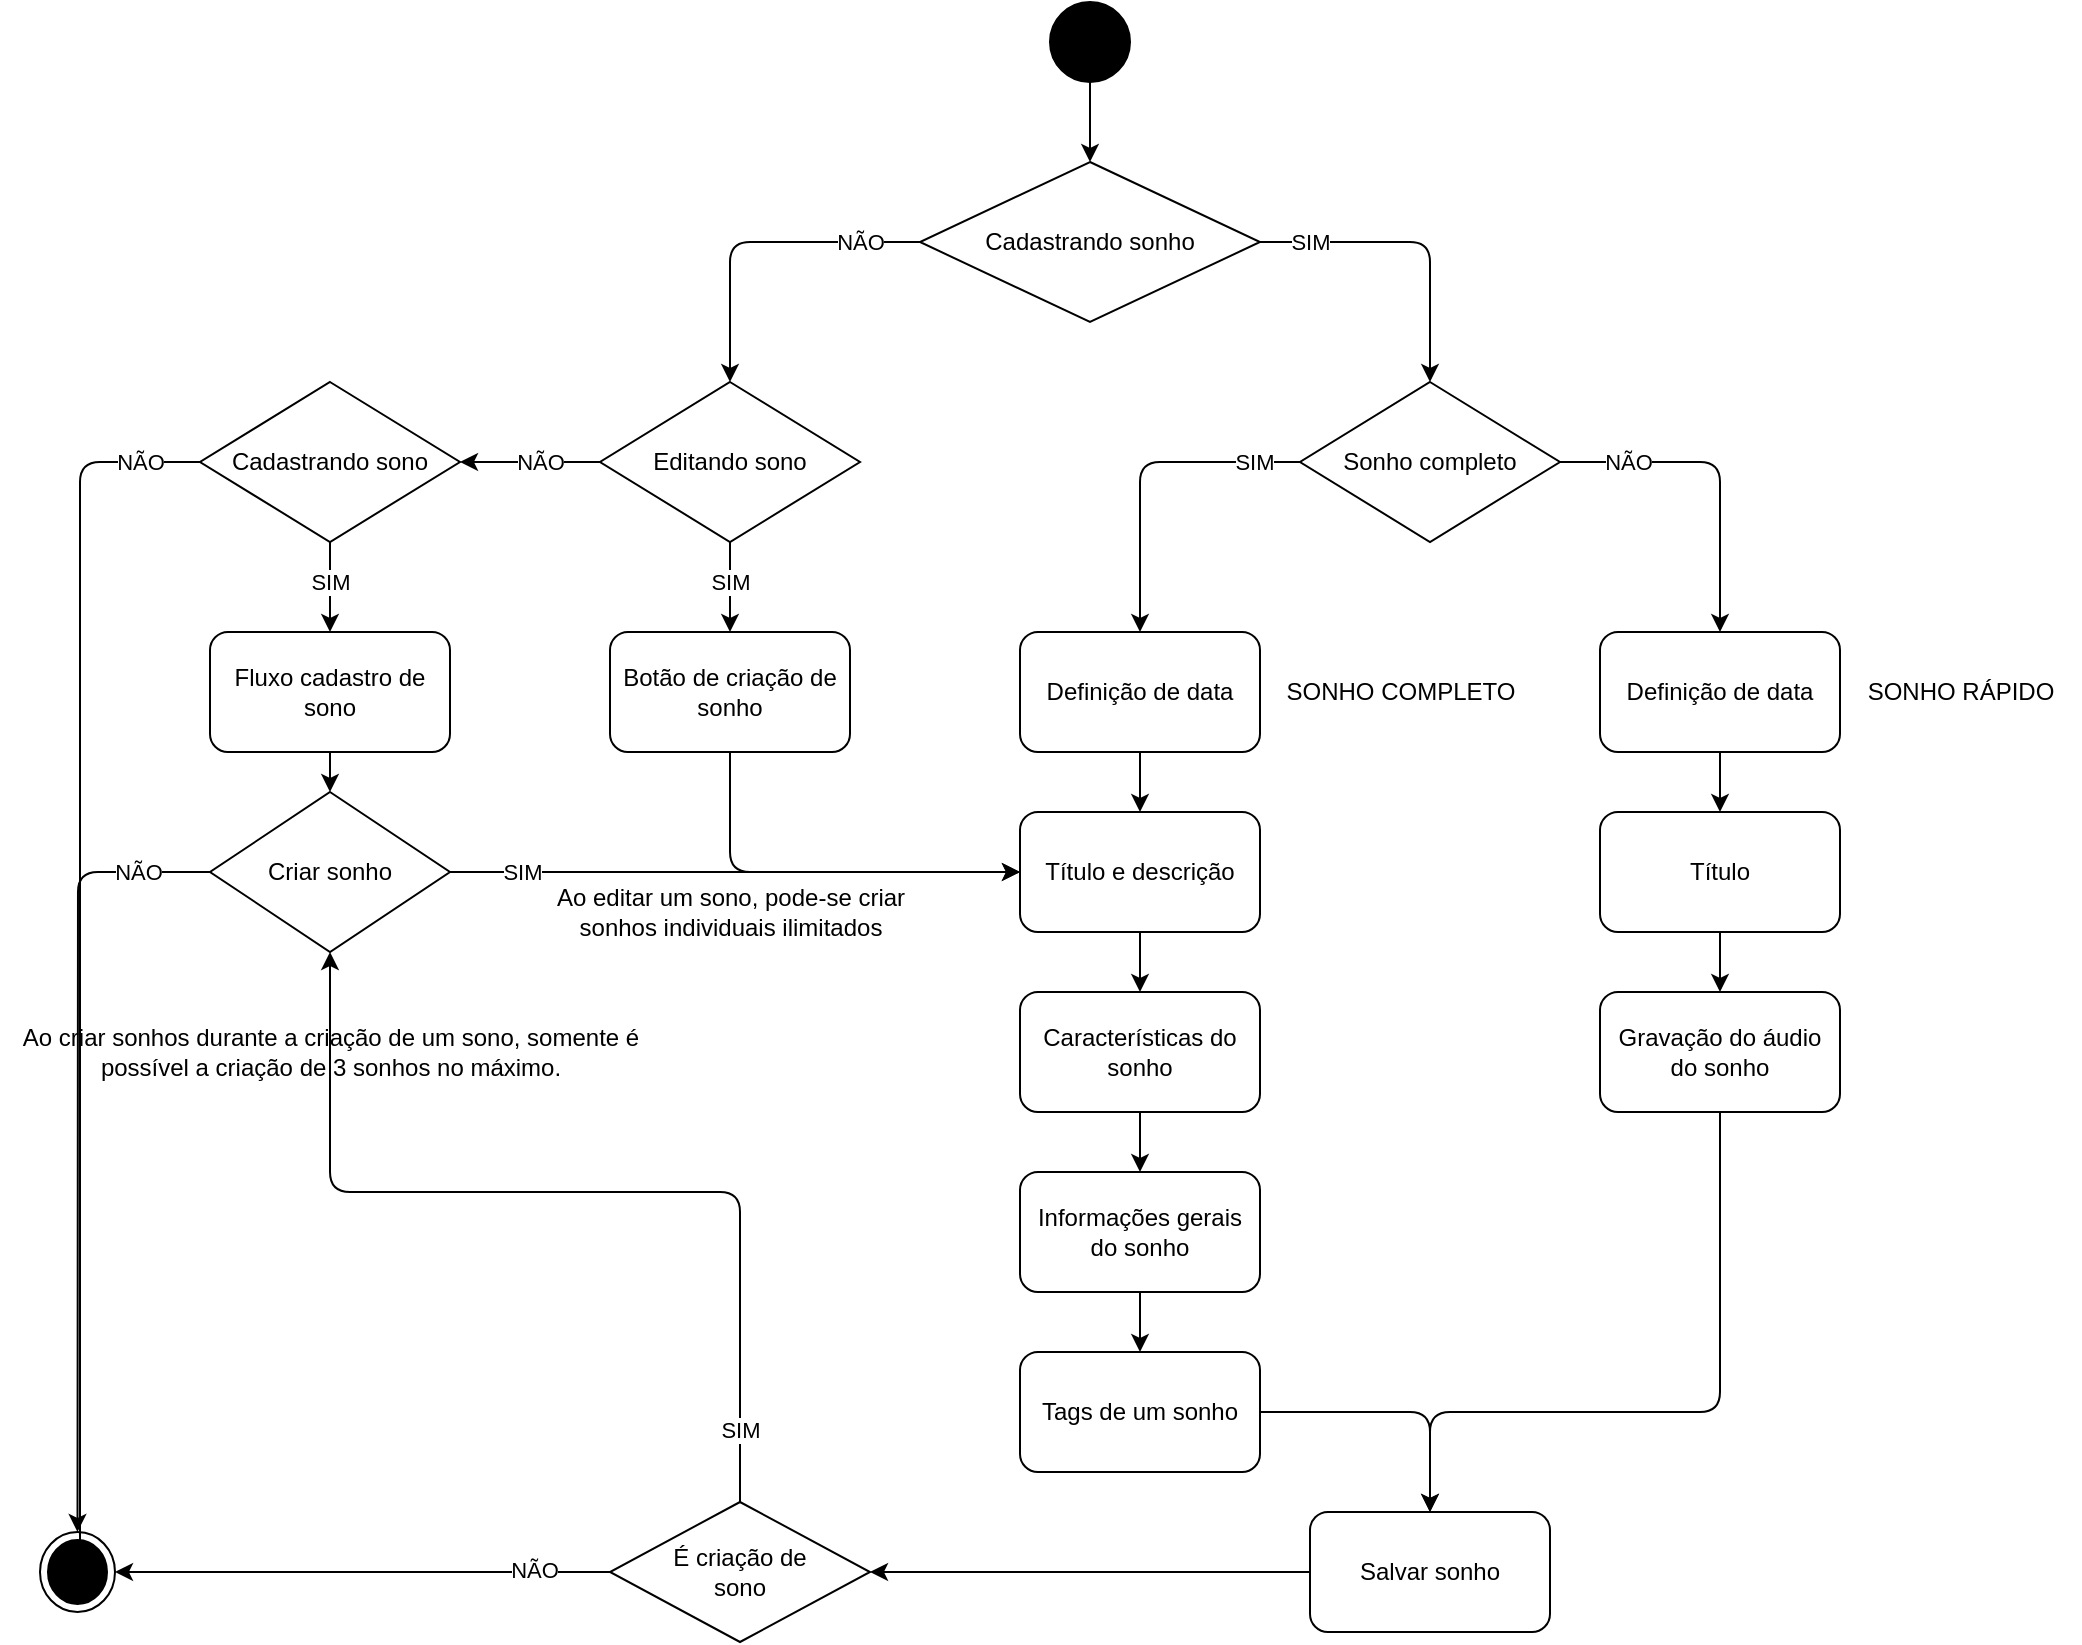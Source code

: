 <mxfile>
    <diagram id="0QeGWSC6wRtjTbFru5JT" name="Page-1">
        <mxGraphModel dx="793" dy="1381" grid="1" gridSize="10" guides="1" tooltips="1" connect="1" arrows="1" fold="1" page="1" pageScale="1" pageWidth="850" pageHeight="1100" math="0" shadow="0">
            <root>
                <mxCell id="0"/>
                <mxCell id="1" parent="0"/>
                <mxCell id="17" style="edgeStyle=none;html=1;entryX=0.5;entryY=0;entryDx=0;entryDy=0;" parent="1" source="2" target="15" edge="1">
                    <mxGeometry relative="1" as="geometry"/>
                </mxCell>
                <mxCell id="2" value="" style="ellipse;fillColor=strokeColor;" parent="1" vertex="1">
                    <mxGeometry x="675" y="-340" width="40" height="40" as="geometry"/>
                </mxCell>
                <mxCell id="27" style="edgeStyle=none;html=1;entryX=0.5;entryY=0;entryDx=0;entryDy=0;" parent="1" source="6" target="12" edge="1">
                    <mxGeometry relative="1" as="geometry"/>
                </mxCell>
                <mxCell id="6" value="Título e descrição" style="rounded=1;whiteSpace=wrap;html=1;" parent="1" vertex="1">
                    <mxGeometry x="660" y="65" width="120" height="60" as="geometry"/>
                </mxCell>
                <mxCell id="28" style="edgeStyle=none;html=1;entryX=0.5;entryY=0;entryDx=0;entryDy=0;" parent="1" source="12" target="26" edge="1">
                    <mxGeometry relative="1" as="geometry"/>
                </mxCell>
                <mxCell id="12" value="Características do sonho" style="rounded=1;whiteSpace=wrap;html=1;" parent="1" vertex="1">
                    <mxGeometry x="660" y="155" width="120" height="60" as="geometry"/>
                </mxCell>
                <mxCell id="18" style="edgeStyle=none;html=1;entryX=0.5;entryY=0;entryDx=0;entryDy=0;" parent="1" source="15" target="39" edge="1">
                    <mxGeometry relative="1" as="geometry">
                        <Array as="points">
                            <mxPoint x="515" y="-220"/>
                        </Array>
                    </mxGeometry>
                </mxCell>
                <mxCell id="23" value="NÃO" style="edgeLabel;html=1;align=center;verticalAlign=middle;resizable=0;points=[];" parent="18" vertex="1" connectable="0">
                    <mxGeometry x="-0.568" y="2" relative="1" as="geometry">
                        <mxPoint x="5" y="-2" as="offset"/>
                    </mxGeometry>
                </mxCell>
                <mxCell id="46" style="edgeStyle=none;html=1;entryX=0.5;entryY=0;entryDx=0;entryDy=0;" parent="1" source="15" target="44" edge="1">
                    <mxGeometry relative="1" as="geometry">
                        <Array as="points">
                            <mxPoint x="865" y="-220"/>
                        </Array>
                    </mxGeometry>
                </mxCell>
                <mxCell id="47" value="SIM" style="edgeLabel;html=1;align=center;verticalAlign=middle;resizable=0;points=[];" parent="46" vertex="1" connectable="0">
                    <mxGeometry x="0.368" y="-1" relative="1" as="geometry">
                        <mxPoint x="-59" y="-21" as="offset"/>
                    </mxGeometry>
                </mxCell>
                <mxCell id="15" value="Cadastrando sonho" style="rhombus;whiteSpace=wrap;html=1;" parent="1" vertex="1">
                    <mxGeometry x="610" y="-260" width="170" height="80" as="geometry"/>
                </mxCell>
                <mxCell id="55" style="edgeStyle=none;html=1;entryX=0;entryY=0.5;entryDx=0;entryDy=0;exitX=0.5;exitY=1;exitDx=0;exitDy=0;" parent="1" source="19" target="6" edge="1">
                    <mxGeometry relative="1" as="geometry">
                        <mxPoint x="580" y="5" as="sourcePoint"/>
                        <Array as="points">
                            <mxPoint x="515" y="95"/>
                            <mxPoint x="620" y="95"/>
                        </Array>
                    </mxGeometry>
                </mxCell>
                <mxCell id="19" value="Botão de criação de sonho" style="rounded=1;whiteSpace=wrap;html=1;" parent="1" vertex="1">
                    <mxGeometry x="455" y="-25" width="120" height="60" as="geometry"/>
                </mxCell>
                <mxCell id="111" style="edgeStyle=none;html=1;entryX=0.5;entryY=0;entryDx=0;entryDy=0;" edge="1" parent="1" source="25" target="30">
                    <mxGeometry relative="1" as="geometry">
                        <mxPoint x="870.0" y="415" as="targetPoint"/>
                        <Array as="points">
                            <mxPoint x="865" y="365"/>
                        </Array>
                    </mxGeometry>
                </mxCell>
                <mxCell id="25" value="Tags de um sonho" style="rounded=1;whiteSpace=wrap;html=1;" parent="1" vertex="1">
                    <mxGeometry x="660" y="335" width="120" height="60" as="geometry"/>
                </mxCell>
                <mxCell id="29" style="edgeStyle=none;html=1;entryX=0.5;entryY=0;entryDx=0;entryDy=0;" parent="1" source="26" target="25" edge="1">
                    <mxGeometry relative="1" as="geometry"/>
                </mxCell>
                <mxCell id="26" value="Informações gerais do sonho" style="rounded=1;whiteSpace=wrap;html=1;" parent="1" vertex="1">
                    <mxGeometry x="660" y="245" width="120" height="60" as="geometry"/>
                </mxCell>
                <mxCell id="112" style="edgeStyle=none;html=1;entryX=1;entryY=0.5;entryDx=0;entryDy=0;" edge="1" parent="1" source="30" target="106">
                    <mxGeometry relative="1" as="geometry"/>
                </mxCell>
                <mxCell id="30" value="Salvar sonho" style="rounded=1;whiteSpace=wrap;html=1;" parent="1" vertex="1">
                    <mxGeometry x="805" y="415" width="120" height="60" as="geometry"/>
                </mxCell>
                <mxCell id="33" value="" style="ellipse;html=1;shape=endState;fillColor=strokeColor;" parent="1" vertex="1">
                    <mxGeometry x="170" y="425" width="37.5" height="40" as="geometry"/>
                </mxCell>
                <mxCell id="52" style="edgeStyle=none;html=1;entryX=0.5;entryY=0;entryDx=0;entryDy=0;" parent="1" source="39" target="19" edge="1">
                    <mxGeometry relative="1" as="geometry"/>
                </mxCell>
                <mxCell id="54" value="SIM" style="edgeLabel;html=1;align=center;verticalAlign=middle;resizable=0;points=[];" parent="52" vertex="1" connectable="0">
                    <mxGeometry x="-0.429" y="1" relative="1" as="geometry">
                        <mxPoint x="-1" y="7" as="offset"/>
                    </mxGeometry>
                </mxCell>
                <mxCell id="73" style="edgeStyle=none;html=1;entryX=1;entryY=0.5;entryDx=0;entryDy=0;" parent="1" source="39" target="72" edge="1">
                    <mxGeometry relative="1" as="geometry"/>
                </mxCell>
                <mxCell id="94" value="NÃO" style="edgeLabel;html=1;align=center;verticalAlign=middle;resizable=0;points=[];" parent="73" vertex="1" connectable="0">
                    <mxGeometry x="-0.35" y="3" relative="1" as="geometry">
                        <mxPoint x="-7" y="-3" as="offset"/>
                    </mxGeometry>
                </mxCell>
                <mxCell id="39" value="Editando sono" style="rhombus;whiteSpace=wrap;html=1;" parent="1" vertex="1">
                    <mxGeometry x="450" y="-150" width="130" height="80" as="geometry"/>
                </mxCell>
                <mxCell id="58" style="edgeStyle=none;html=1;entryX=0.5;entryY=0;entryDx=0;entryDy=0;" parent="1" source="44" target="100" edge="1">
                    <mxGeometry relative="1" as="geometry">
                        <mxPoint x="940" y="-60" as="targetPoint"/>
                        <Array as="points">
                            <mxPoint x="1010" y="-110"/>
                        </Array>
                    </mxGeometry>
                </mxCell>
                <mxCell id="67" value="NÃO" style="edgeLabel;html=1;align=center;verticalAlign=middle;resizable=0;points=[];" parent="58" vertex="1" connectable="0">
                    <mxGeometry x="-0.515" y="-1" relative="1" as="geometry">
                        <mxPoint x="-6" y="-1" as="offset"/>
                    </mxGeometry>
                </mxCell>
                <mxCell id="64" style="edgeStyle=none;html=1;entryX=0.5;entryY=0;entryDx=0;entryDy=0;" parent="1" source="44" target="99" edge="1">
                    <mxGeometry relative="1" as="geometry">
                        <mxPoint x="730" y="-30" as="targetPoint"/>
                        <Array as="points">
                            <mxPoint x="720" y="-110"/>
                        </Array>
                    </mxGeometry>
                </mxCell>
                <mxCell id="66" value="SIM" style="edgeLabel;html=1;align=center;verticalAlign=middle;resizable=0;points=[];" parent="64" vertex="1" connectable="0">
                    <mxGeometry x="-0.448" y="-1" relative="1" as="geometry">
                        <mxPoint x="22" y="1" as="offset"/>
                    </mxGeometry>
                </mxCell>
                <mxCell id="44" value="Sonho completo" style="rhombus;whiteSpace=wrap;html=1;" parent="1" vertex="1">
                    <mxGeometry x="800" y="-150" width="130" height="80" as="geometry"/>
                </mxCell>
                <mxCell id="61" style="edgeStyle=none;html=1;entryX=0.5;entryY=0;entryDx=0;entryDy=0;" parent="1" source="57" target="60" edge="1">
                    <mxGeometry relative="1" as="geometry"/>
                </mxCell>
                <mxCell id="57" value="Título" style="rounded=1;whiteSpace=wrap;html=1;" parent="1" vertex="1">
                    <mxGeometry x="950" y="65" width="120" height="60" as="geometry"/>
                </mxCell>
                <mxCell id="110" style="edgeStyle=none;html=1;entryX=0.5;entryY=0;entryDx=0;entryDy=0;" edge="1" parent="1" source="60" target="30">
                    <mxGeometry relative="1" as="geometry">
                        <mxPoint x="890" y="345" as="targetPoint"/>
                        <Array as="points">
                            <mxPoint x="1010" y="365"/>
                            <mxPoint x="865" y="365"/>
                        </Array>
                    </mxGeometry>
                </mxCell>
                <mxCell id="60" value="Gravação do áudio do sonho" style="rounded=1;whiteSpace=wrap;html=1;" parent="1" vertex="1">
                    <mxGeometry x="950" y="155" width="120" height="60" as="geometry"/>
                </mxCell>
                <mxCell id="74" style="edgeStyle=none;html=1;" parent="1" source="72" edge="1">
                    <mxGeometry relative="1" as="geometry">
                        <mxPoint x="190" y="450" as="targetPoint"/>
                        <Array as="points">
                            <mxPoint x="190" y="-110"/>
                            <mxPoint x="190" y="330"/>
                        </Array>
                    </mxGeometry>
                </mxCell>
                <mxCell id="82" value="NÃO" style="edgeLabel;html=1;align=center;verticalAlign=middle;resizable=0;points=[];" parent="74" vertex="1" connectable="0">
                    <mxGeometry x="-0.436" y="1" relative="1" as="geometry">
                        <mxPoint x="29" y="-115" as="offset"/>
                    </mxGeometry>
                </mxCell>
                <mxCell id="78" style="edgeStyle=none;html=1;entryX=0.5;entryY=0;entryDx=0;entryDy=0;" parent="1" source="72" target="77" edge="1">
                    <mxGeometry relative="1" as="geometry"/>
                </mxCell>
                <mxCell id="104" value="SIM" style="edgeLabel;html=1;align=center;verticalAlign=middle;resizable=0;points=[];" vertex="1" connectable="0" parent="78">
                    <mxGeometry x="-0.423" y="-4" relative="1" as="geometry">
                        <mxPoint x="4" y="7" as="offset"/>
                    </mxGeometry>
                </mxCell>
                <mxCell id="72" value="Cadastrando sono" style="rhombus;whiteSpace=wrap;html=1;" parent="1" vertex="1">
                    <mxGeometry x="250" y="-150" width="130" height="80" as="geometry"/>
                </mxCell>
                <mxCell id="85" style="edgeStyle=none;html=1;entryX=0.5;entryY=0;entryDx=0;entryDy=0;" parent="1" source="77" target="80" edge="1">
                    <mxGeometry relative="1" as="geometry"/>
                </mxCell>
                <mxCell id="77" value="Fluxo cadastro de sono" style="rounded=1;whiteSpace=wrap;html=1;" parent="1" vertex="1">
                    <mxGeometry x="255" y="-25" width="120" height="60" as="geometry"/>
                </mxCell>
                <mxCell id="81" style="edgeStyle=none;html=1;entryX=0.5;entryY=0;entryDx=0;entryDy=0;" parent="1" source="80" target="33" edge="1">
                    <mxGeometry relative="1" as="geometry">
                        <Array as="points">
                            <mxPoint x="189" y="95"/>
                        </Array>
                        <mxPoint x="210" y="325" as="targetPoint"/>
                    </mxGeometry>
                </mxCell>
                <mxCell id="84" value="NÃO" style="edgeLabel;html=1;align=center;verticalAlign=middle;resizable=0;points=[];" parent="81" vertex="1" connectable="0">
                    <mxGeometry x="-0.852" y="-2" relative="1" as="geometry">
                        <mxPoint x="-7" y="2" as="offset"/>
                    </mxGeometry>
                </mxCell>
                <mxCell id="88" style="edgeStyle=none;html=1;entryX=0;entryY=0.5;entryDx=0;entryDy=0;" parent="1" source="80" target="6" edge="1">
                    <mxGeometry relative="1" as="geometry">
                        <mxPoint x="650" y="95" as="targetPoint"/>
                        <Array as="points">
                            <mxPoint x="480" y="95"/>
                        </Array>
                    </mxGeometry>
                </mxCell>
                <mxCell id="89" value="SIM" style="edgeLabel;html=1;align=center;verticalAlign=middle;resizable=0;points=[];" parent="88" vertex="1" connectable="0">
                    <mxGeometry x="-0.436" y="1" relative="1" as="geometry">
                        <mxPoint x="-45" y="1" as="offset"/>
                    </mxGeometry>
                </mxCell>
                <mxCell id="80" value="Criar sonho" style="rhombus;whiteSpace=wrap;html=1;" parent="1" vertex="1">
                    <mxGeometry x="255" y="55" width="120" height="80" as="geometry"/>
                </mxCell>
                <mxCell id="95" value="Ao criar sonhos durante a criação de um sono, somente é&lt;br&gt;possível a criação de 3 sonhos no máximo." style="text;html=1;align=center;verticalAlign=middle;resizable=0;points=[];autosize=1;strokeColor=none;fillColor=none;" parent="1" vertex="1">
                    <mxGeometry x="150" y="165" width="330" height="40" as="geometry"/>
                </mxCell>
                <mxCell id="97" value="SONHO RÁPIDO" style="text;html=1;align=center;verticalAlign=middle;resizable=0;points=[];autosize=1;strokeColor=none;fillColor=none;" vertex="1" parent="1">
                    <mxGeometry x="1070" y="-10" width="120" height="30" as="geometry"/>
                </mxCell>
                <mxCell id="98" value="SONHO COMPLETO" style="text;html=1;align=center;verticalAlign=middle;resizable=0;points=[];autosize=1;strokeColor=none;fillColor=none;" vertex="1" parent="1">
                    <mxGeometry x="780" y="-10" width="140" height="30" as="geometry"/>
                </mxCell>
                <mxCell id="102" style="edgeStyle=none;html=1;entryX=0.5;entryY=0;entryDx=0;entryDy=0;" edge="1" parent="1" source="99" target="6">
                    <mxGeometry relative="1" as="geometry"/>
                </mxCell>
                <mxCell id="99" value="Definição de data" style="rounded=1;whiteSpace=wrap;html=1;" vertex="1" parent="1">
                    <mxGeometry x="660" y="-25" width="120" height="60" as="geometry"/>
                </mxCell>
                <mxCell id="101" style="edgeStyle=none;html=1;entryX=0.5;entryY=0;entryDx=0;entryDy=0;" edge="1" parent="1" source="100" target="57">
                    <mxGeometry relative="1" as="geometry"/>
                </mxCell>
                <mxCell id="100" value="Definição de data" style="rounded=1;whiteSpace=wrap;html=1;" vertex="1" parent="1">
                    <mxGeometry x="950" y="-25" width="120" height="60" as="geometry"/>
                </mxCell>
                <mxCell id="105" value="Ao editar um sono, pode-se criar&lt;br&gt;sonhos individuais ilimitados" style="text;html=1;align=center;verticalAlign=middle;resizable=0;points=[];autosize=1;strokeColor=none;fillColor=none;" vertex="1" parent="1">
                    <mxGeometry x="415" y="95" width="200" height="40" as="geometry"/>
                </mxCell>
                <mxCell id="113" style="edgeStyle=none;html=1;entryX=0.5;entryY=1;entryDx=0;entryDy=0;" edge="1" parent="1" source="106" target="80">
                    <mxGeometry relative="1" as="geometry">
                        <Array as="points">
                            <mxPoint x="520" y="255"/>
                            <mxPoint x="315" y="255"/>
                        </Array>
                    </mxGeometry>
                </mxCell>
                <mxCell id="115" value="SIM" style="edgeLabel;html=1;align=center;verticalAlign=middle;resizable=0;points=[];" vertex="1" connectable="0" parent="113">
                    <mxGeometry x="-0.894" y="-1" relative="1" as="geometry">
                        <mxPoint x="-1" y="-11" as="offset"/>
                    </mxGeometry>
                </mxCell>
                <mxCell id="114" style="edgeStyle=none;html=1;entryX=1;entryY=0.5;entryDx=0;entryDy=0;" edge="1" parent="1" source="106" target="33">
                    <mxGeometry relative="1" as="geometry"/>
                </mxCell>
                <mxCell id="116" value="NÃO" style="edgeLabel;html=1;align=center;verticalAlign=middle;resizable=0;points=[];" vertex="1" connectable="0" parent="114">
                    <mxGeometry x="-0.691" y="-1" relative="1" as="geometry">
                        <mxPoint as="offset"/>
                    </mxGeometry>
                </mxCell>
                <mxCell id="106" value="É criação de&lt;br&gt;sono" style="rhombus;whiteSpace=wrap;html=1;" vertex="1" parent="1">
                    <mxGeometry x="455" y="410" width="130" height="70" as="geometry"/>
                </mxCell>
            </root>
        </mxGraphModel>
    </diagram>
</mxfile>